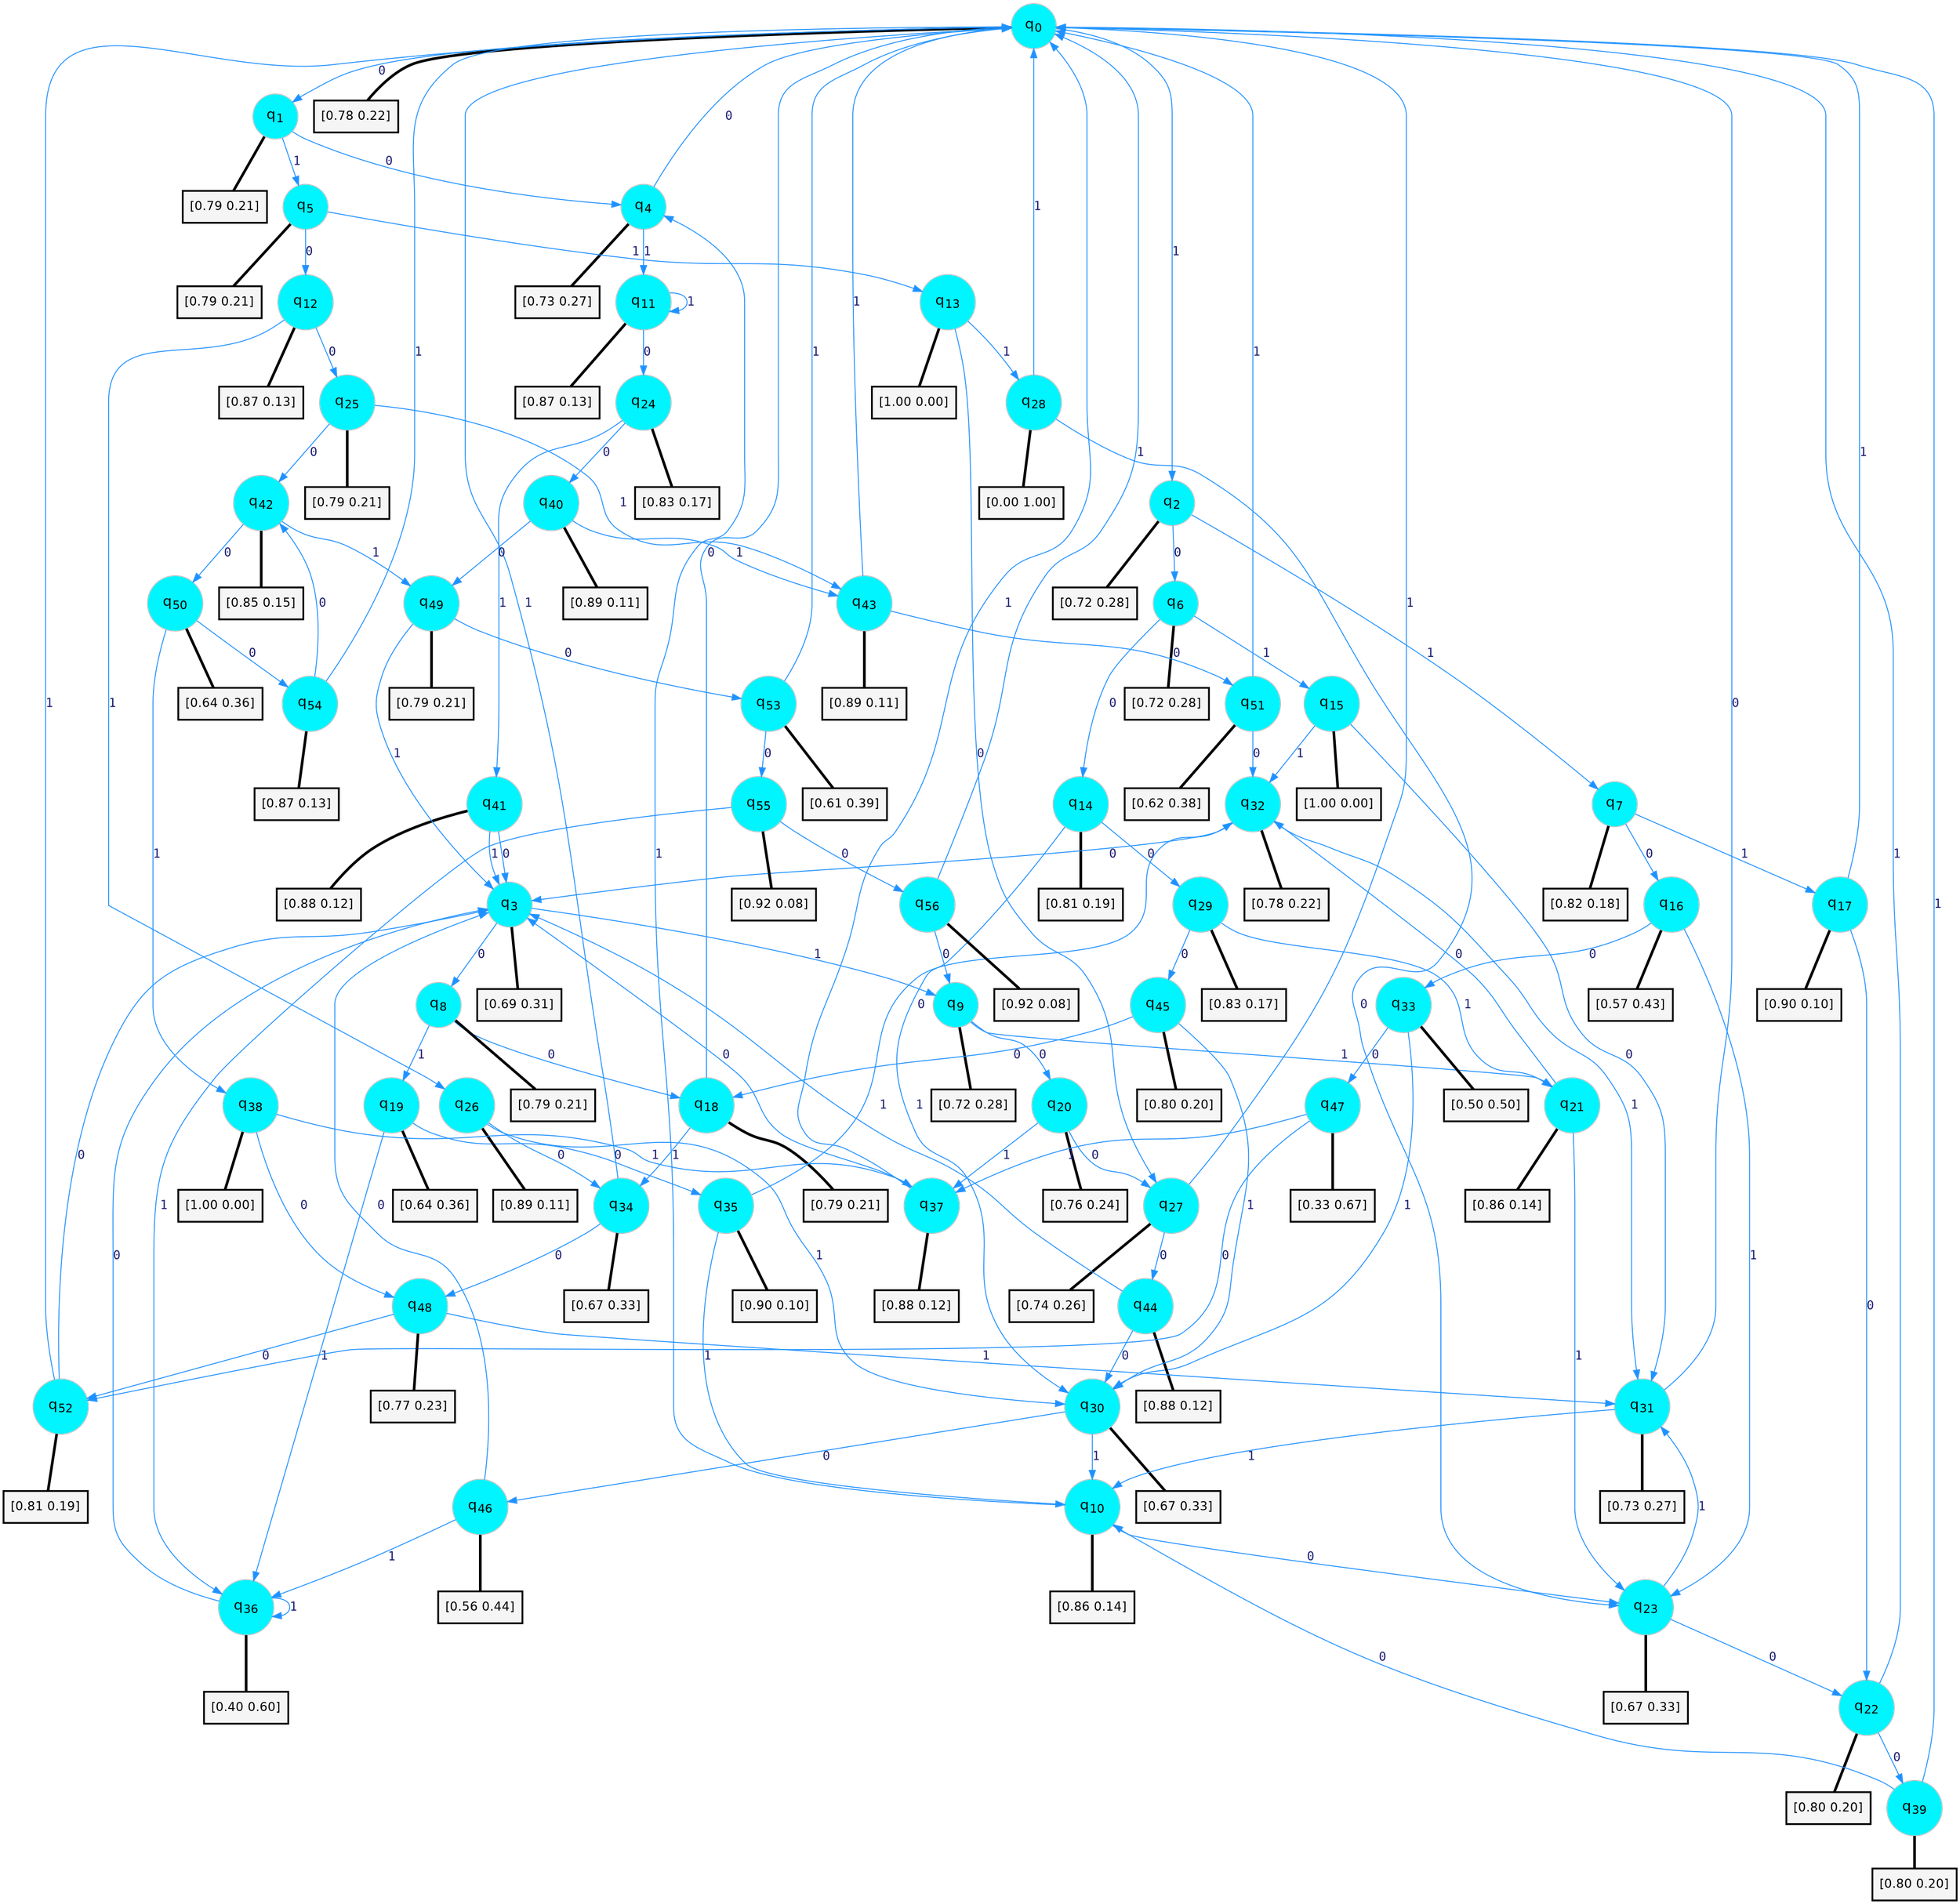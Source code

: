 digraph G {
graph [
bgcolor=transparent, dpi=300, rankdir=TD, size="40,25"];
node [
color=gray, fillcolor=turquoise1, fontcolor=black, fontname=Helvetica, fontsize=16, fontweight=bold, shape=circle, style=filled];
edge [
arrowsize=1, color=dodgerblue1, fontcolor=midnightblue, fontname=courier, fontweight=bold, penwidth=1, style=solid, weight=20];
0[label=<q<SUB>0</SUB>>];
1[label=<q<SUB>1</SUB>>];
2[label=<q<SUB>2</SUB>>];
3[label=<q<SUB>3</SUB>>];
4[label=<q<SUB>4</SUB>>];
5[label=<q<SUB>5</SUB>>];
6[label=<q<SUB>6</SUB>>];
7[label=<q<SUB>7</SUB>>];
8[label=<q<SUB>8</SUB>>];
9[label=<q<SUB>9</SUB>>];
10[label=<q<SUB>10</SUB>>];
11[label=<q<SUB>11</SUB>>];
12[label=<q<SUB>12</SUB>>];
13[label=<q<SUB>13</SUB>>];
14[label=<q<SUB>14</SUB>>];
15[label=<q<SUB>15</SUB>>];
16[label=<q<SUB>16</SUB>>];
17[label=<q<SUB>17</SUB>>];
18[label=<q<SUB>18</SUB>>];
19[label=<q<SUB>19</SUB>>];
20[label=<q<SUB>20</SUB>>];
21[label=<q<SUB>21</SUB>>];
22[label=<q<SUB>22</SUB>>];
23[label=<q<SUB>23</SUB>>];
24[label=<q<SUB>24</SUB>>];
25[label=<q<SUB>25</SUB>>];
26[label=<q<SUB>26</SUB>>];
27[label=<q<SUB>27</SUB>>];
28[label=<q<SUB>28</SUB>>];
29[label=<q<SUB>29</SUB>>];
30[label=<q<SUB>30</SUB>>];
31[label=<q<SUB>31</SUB>>];
32[label=<q<SUB>32</SUB>>];
33[label=<q<SUB>33</SUB>>];
34[label=<q<SUB>34</SUB>>];
35[label=<q<SUB>35</SUB>>];
36[label=<q<SUB>36</SUB>>];
37[label=<q<SUB>37</SUB>>];
38[label=<q<SUB>38</SUB>>];
39[label=<q<SUB>39</SUB>>];
40[label=<q<SUB>40</SUB>>];
41[label=<q<SUB>41</SUB>>];
42[label=<q<SUB>42</SUB>>];
43[label=<q<SUB>43</SUB>>];
44[label=<q<SUB>44</SUB>>];
45[label=<q<SUB>45</SUB>>];
46[label=<q<SUB>46</SUB>>];
47[label=<q<SUB>47</SUB>>];
48[label=<q<SUB>48</SUB>>];
49[label=<q<SUB>49</SUB>>];
50[label=<q<SUB>50</SUB>>];
51[label=<q<SUB>51</SUB>>];
52[label=<q<SUB>52</SUB>>];
53[label=<q<SUB>53</SUB>>];
54[label=<q<SUB>54</SUB>>];
55[label=<q<SUB>55</SUB>>];
56[label=<q<SUB>56</SUB>>];
57[label="[0.78 0.22]", shape=box,fontcolor=black, fontname=Helvetica, fontsize=14, penwidth=2, fillcolor=whitesmoke,color=black];
58[label="[0.79 0.21]", shape=box,fontcolor=black, fontname=Helvetica, fontsize=14, penwidth=2, fillcolor=whitesmoke,color=black];
59[label="[0.72 0.28]", shape=box,fontcolor=black, fontname=Helvetica, fontsize=14, penwidth=2, fillcolor=whitesmoke,color=black];
60[label="[0.69 0.31]", shape=box,fontcolor=black, fontname=Helvetica, fontsize=14, penwidth=2, fillcolor=whitesmoke,color=black];
61[label="[0.73 0.27]", shape=box,fontcolor=black, fontname=Helvetica, fontsize=14, penwidth=2, fillcolor=whitesmoke,color=black];
62[label="[0.79 0.21]", shape=box,fontcolor=black, fontname=Helvetica, fontsize=14, penwidth=2, fillcolor=whitesmoke,color=black];
63[label="[0.72 0.28]", shape=box,fontcolor=black, fontname=Helvetica, fontsize=14, penwidth=2, fillcolor=whitesmoke,color=black];
64[label="[0.82 0.18]", shape=box,fontcolor=black, fontname=Helvetica, fontsize=14, penwidth=2, fillcolor=whitesmoke,color=black];
65[label="[0.79 0.21]", shape=box,fontcolor=black, fontname=Helvetica, fontsize=14, penwidth=2, fillcolor=whitesmoke,color=black];
66[label="[0.72 0.28]", shape=box,fontcolor=black, fontname=Helvetica, fontsize=14, penwidth=2, fillcolor=whitesmoke,color=black];
67[label="[0.86 0.14]", shape=box,fontcolor=black, fontname=Helvetica, fontsize=14, penwidth=2, fillcolor=whitesmoke,color=black];
68[label="[0.87 0.13]", shape=box,fontcolor=black, fontname=Helvetica, fontsize=14, penwidth=2, fillcolor=whitesmoke,color=black];
69[label="[0.87 0.13]", shape=box,fontcolor=black, fontname=Helvetica, fontsize=14, penwidth=2, fillcolor=whitesmoke,color=black];
70[label="[1.00 0.00]", shape=box,fontcolor=black, fontname=Helvetica, fontsize=14, penwidth=2, fillcolor=whitesmoke,color=black];
71[label="[0.81 0.19]", shape=box,fontcolor=black, fontname=Helvetica, fontsize=14, penwidth=2, fillcolor=whitesmoke,color=black];
72[label="[1.00 0.00]", shape=box,fontcolor=black, fontname=Helvetica, fontsize=14, penwidth=2, fillcolor=whitesmoke,color=black];
73[label="[0.57 0.43]", shape=box,fontcolor=black, fontname=Helvetica, fontsize=14, penwidth=2, fillcolor=whitesmoke,color=black];
74[label="[0.90 0.10]", shape=box,fontcolor=black, fontname=Helvetica, fontsize=14, penwidth=2, fillcolor=whitesmoke,color=black];
75[label="[0.79 0.21]", shape=box,fontcolor=black, fontname=Helvetica, fontsize=14, penwidth=2, fillcolor=whitesmoke,color=black];
76[label="[0.64 0.36]", shape=box,fontcolor=black, fontname=Helvetica, fontsize=14, penwidth=2, fillcolor=whitesmoke,color=black];
77[label="[0.76 0.24]", shape=box,fontcolor=black, fontname=Helvetica, fontsize=14, penwidth=2, fillcolor=whitesmoke,color=black];
78[label="[0.86 0.14]", shape=box,fontcolor=black, fontname=Helvetica, fontsize=14, penwidth=2, fillcolor=whitesmoke,color=black];
79[label="[0.80 0.20]", shape=box,fontcolor=black, fontname=Helvetica, fontsize=14, penwidth=2, fillcolor=whitesmoke,color=black];
80[label="[0.67 0.33]", shape=box,fontcolor=black, fontname=Helvetica, fontsize=14, penwidth=2, fillcolor=whitesmoke,color=black];
81[label="[0.83 0.17]", shape=box,fontcolor=black, fontname=Helvetica, fontsize=14, penwidth=2, fillcolor=whitesmoke,color=black];
82[label="[0.79 0.21]", shape=box,fontcolor=black, fontname=Helvetica, fontsize=14, penwidth=2, fillcolor=whitesmoke,color=black];
83[label="[0.89 0.11]", shape=box,fontcolor=black, fontname=Helvetica, fontsize=14, penwidth=2, fillcolor=whitesmoke,color=black];
84[label="[0.74 0.26]", shape=box,fontcolor=black, fontname=Helvetica, fontsize=14, penwidth=2, fillcolor=whitesmoke,color=black];
85[label="[0.00 1.00]", shape=box,fontcolor=black, fontname=Helvetica, fontsize=14, penwidth=2, fillcolor=whitesmoke,color=black];
86[label="[0.83 0.17]", shape=box,fontcolor=black, fontname=Helvetica, fontsize=14, penwidth=2, fillcolor=whitesmoke,color=black];
87[label="[0.67 0.33]", shape=box,fontcolor=black, fontname=Helvetica, fontsize=14, penwidth=2, fillcolor=whitesmoke,color=black];
88[label="[0.73 0.27]", shape=box,fontcolor=black, fontname=Helvetica, fontsize=14, penwidth=2, fillcolor=whitesmoke,color=black];
89[label="[0.78 0.22]", shape=box,fontcolor=black, fontname=Helvetica, fontsize=14, penwidth=2, fillcolor=whitesmoke,color=black];
90[label="[0.50 0.50]", shape=box,fontcolor=black, fontname=Helvetica, fontsize=14, penwidth=2, fillcolor=whitesmoke,color=black];
91[label="[0.67 0.33]", shape=box,fontcolor=black, fontname=Helvetica, fontsize=14, penwidth=2, fillcolor=whitesmoke,color=black];
92[label="[0.90 0.10]", shape=box,fontcolor=black, fontname=Helvetica, fontsize=14, penwidth=2, fillcolor=whitesmoke,color=black];
93[label="[0.40 0.60]", shape=box,fontcolor=black, fontname=Helvetica, fontsize=14, penwidth=2, fillcolor=whitesmoke,color=black];
94[label="[0.88 0.12]", shape=box,fontcolor=black, fontname=Helvetica, fontsize=14, penwidth=2, fillcolor=whitesmoke,color=black];
95[label="[1.00 0.00]", shape=box,fontcolor=black, fontname=Helvetica, fontsize=14, penwidth=2, fillcolor=whitesmoke,color=black];
96[label="[0.80 0.20]", shape=box,fontcolor=black, fontname=Helvetica, fontsize=14, penwidth=2, fillcolor=whitesmoke,color=black];
97[label="[0.89 0.11]", shape=box,fontcolor=black, fontname=Helvetica, fontsize=14, penwidth=2, fillcolor=whitesmoke,color=black];
98[label="[0.88 0.12]", shape=box,fontcolor=black, fontname=Helvetica, fontsize=14, penwidth=2, fillcolor=whitesmoke,color=black];
99[label="[0.85 0.15]", shape=box,fontcolor=black, fontname=Helvetica, fontsize=14, penwidth=2, fillcolor=whitesmoke,color=black];
100[label="[0.89 0.11]", shape=box,fontcolor=black, fontname=Helvetica, fontsize=14, penwidth=2, fillcolor=whitesmoke,color=black];
101[label="[0.88 0.12]", shape=box,fontcolor=black, fontname=Helvetica, fontsize=14, penwidth=2, fillcolor=whitesmoke,color=black];
102[label="[0.80 0.20]", shape=box,fontcolor=black, fontname=Helvetica, fontsize=14, penwidth=2, fillcolor=whitesmoke,color=black];
103[label="[0.56 0.44]", shape=box,fontcolor=black, fontname=Helvetica, fontsize=14, penwidth=2, fillcolor=whitesmoke,color=black];
104[label="[0.33 0.67]", shape=box,fontcolor=black, fontname=Helvetica, fontsize=14, penwidth=2, fillcolor=whitesmoke,color=black];
105[label="[0.77 0.23]", shape=box,fontcolor=black, fontname=Helvetica, fontsize=14, penwidth=2, fillcolor=whitesmoke,color=black];
106[label="[0.79 0.21]", shape=box,fontcolor=black, fontname=Helvetica, fontsize=14, penwidth=2, fillcolor=whitesmoke,color=black];
107[label="[0.64 0.36]", shape=box,fontcolor=black, fontname=Helvetica, fontsize=14, penwidth=2, fillcolor=whitesmoke,color=black];
108[label="[0.62 0.38]", shape=box,fontcolor=black, fontname=Helvetica, fontsize=14, penwidth=2, fillcolor=whitesmoke,color=black];
109[label="[0.81 0.19]", shape=box,fontcolor=black, fontname=Helvetica, fontsize=14, penwidth=2, fillcolor=whitesmoke,color=black];
110[label="[0.61 0.39]", shape=box,fontcolor=black, fontname=Helvetica, fontsize=14, penwidth=2, fillcolor=whitesmoke,color=black];
111[label="[0.87 0.13]", shape=box,fontcolor=black, fontname=Helvetica, fontsize=14, penwidth=2, fillcolor=whitesmoke,color=black];
112[label="[0.92 0.08]", shape=box,fontcolor=black, fontname=Helvetica, fontsize=14, penwidth=2, fillcolor=whitesmoke,color=black];
113[label="[0.92 0.08]", shape=box,fontcolor=black, fontname=Helvetica, fontsize=14, penwidth=2, fillcolor=whitesmoke,color=black];
0->1 [label=0];
0->2 [label=1];
0->57 [arrowhead=none, penwidth=3,color=black];
1->4 [label=0];
1->5 [label=1];
1->58 [arrowhead=none, penwidth=3,color=black];
2->6 [label=0];
2->7 [label=1];
2->59 [arrowhead=none, penwidth=3,color=black];
3->8 [label=0];
3->9 [label=1];
3->60 [arrowhead=none, penwidth=3,color=black];
4->0 [label=0];
4->11 [label=1];
4->61 [arrowhead=none, penwidth=3,color=black];
5->12 [label=0];
5->13 [label=1];
5->62 [arrowhead=none, penwidth=3,color=black];
6->14 [label=0];
6->15 [label=1];
6->63 [arrowhead=none, penwidth=3,color=black];
7->16 [label=0];
7->17 [label=1];
7->64 [arrowhead=none, penwidth=3,color=black];
8->18 [label=0];
8->19 [label=1];
8->65 [arrowhead=none, penwidth=3,color=black];
9->20 [label=0];
9->21 [label=1];
9->66 [arrowhead=none, penwidth=3,color=black];
10->23 [label=0];
10->4 [label=1];
10->67 [arrowhead=none, penwidth=3,color=black];
11->24 [label=0];
11->11 [label=1];
11->68 [arrowhead=none, penwidth=3,color=black];
12->25 [label=0];
12->26 [label=1];
12->69 [arrowhead=none, penwidth=3,color=black];
13->27 [label=0];
13->28 [label=1];
13->70 [arrowhead=none, penwidth=3,color=black];
14->29 [label=0];
14->30 [label=1];
14->71 [arrowhead=none, penwidth=3,color=black];
15->31 [label=0];
15->32 [label=1];
15->72 [arrowhead=none, penwidth=3,color=black];
16->33 [label=0];
16->23 [label=1];
16->73 [arrowhead=none, penwidth=3,color=black];
17->22 [label=0];
17->0 [label=1];
17->74 [arrowhead=none, penwidth=3,color=black];
18->0 [label=0];
18->34 [label=1];
18->75 [arrowhead=none, penwidth=3,color=black];
19->35 [label=0];
19->36 [label=1];
19->76 [arrowhead=none, penwidth=3,color=black];
20->27 [label=0];
20->37 [label=1];
20->77 [arrowhead=none, penwidth=3,color=black];
21->32 [label=0];
21->23 [label=1];
21->78 [arrowhead=none, penwidth=3,color=black];
22->39 [label=0];
22->0 [label=1];
22->79 [arrowhead=none, penwidth=3,color=black];
23->22 [label=0];
23->31 [label=1];
23->80 [arrowhead=none, penwidth=3,color=black];
24->40 [label=0];
24->41 [label=1];
24->81 [arrowhead=none, penwidth=3,color=black];
25->42 [label=0];
25->43 [label=1];
25->82 [arrowhead=none, penwidth=3,color=black];
26->34 [label=0];
26->30 [label=1];
26->83 [arrowhead=none, penwidth=3,color=black];
27->44 [label=0];
27->0 [label=1];
27->84 [arrowhead=none, penwidth=3,color=black];
28->23 [label=0];
28->0 [label=1];
28->85 [arrowhead=none, penwidth=3,color=black];
29->45 [label=0];
29->21 [label=1];
29->86 [arrowhead=none, penwidth=3,color=black];
30->46 [label=0];
30->10 [label=1];
30->87 [arrowhead=none, penwidth=3,color=black];
31->0 [label=0];
31->10 [label=1];
31->88 [arrowhead=none, penwidth=3,color=black];
32->3 [label=0];
32->31 [label=1];
32->89 [arrowhead=none, penwidth=3,color=black];
33->47 [label=0];
33->30 [label=1];
33->90 [arrowhead=none, penwidth=3,color=black];
34->48 [label=0];
34->0 [label=1];
34->91 [arrowhead=none, penwidth=3,color=black];
35->32 [label=0];
35->10 [label=1];
35->92 [arrowhead=none, penwidth=3,color=black];
36->3 [label=0];
36->36 [label=1];
36->93 [arrowhead=none, penwidth=3,color=black];
37->3 [label=0];
37->0 [label=1];
37->94 [arrowhead=none, penwidth=3,color=black];
38->48 [label=0];
38->37 [label=1];
38->95 [arrowhead=none, penwidth=3,color=black];
39->10 [label=0];
39->0 [label=1];
39->96 [arrowhead=none, penwidth=3,color=black];
40->49 [label=0];
40->43 [label=1];
40->97 [arrowhead=none, penwidth=3,color=black];
41->3 [label=0];
41->3 [label=1];
41->98 [arrowhead=none, penwidth=3,color=black];
42->50 [label=0];
42->49 [label=1];
42->99 [arrowhead=none, penwidth=3,color=black];
43->51 [label=0];
43->0 [label=1];
43->100 [arrowhead=none, penwidth=3,color=black];
44->30 [label=0];
44->3 [label=1];
44->101 [arrowhead=none, penwidth=3,color=black];
45->18 [label=0];
45->30 [label=1];
45->102 [arrowhead=none, penwidth=3,color=black];
46->3 [label=0];
46->36 [label=1];
46->103 [arrowhead=none, penwidth=3,color=black];
47->52 [label=0];
47->37 [label=1];
47->104 [arrowhead=none, penwidth=3,color=black];
48->52 [label=0];
48->31 [label=1];
48->105 [arrowhead=none, penwidth=3,color=black];
49->53 [label=0];
49->3 [label=1];
49->106 [arrowhead=none, penwidth=3,color=black];
50->54 [label=0];
50->38 [label=1];
50->107 [arrowhead=none, penwidth=3,color=black];
51->32 [label=0];
51->0 [label=1];
51->108 [arrowhead=none, penwidth=3,color=black];
52->3 [label=0];
52->0 [label=1];
52->109 [arrowhead=none, penwidth=3,color=black];
53->55 [label=0];
53->0 [label=1];
53->110 [arrowhead=none, penwidth=3,color=black];
54->42 [label=0];
54->0 [label=1];
54->111 [arrowhead=none, penwidth=3,color=black];
55->56 [label=0];
55->36 [label=1];
55->112 [arrowhead=none, penwidth=3,color=black];
56->9 [label=0];
56->0 [label=1];
56->113 [arrowhead=none, penwidth=3,color=black];
}
